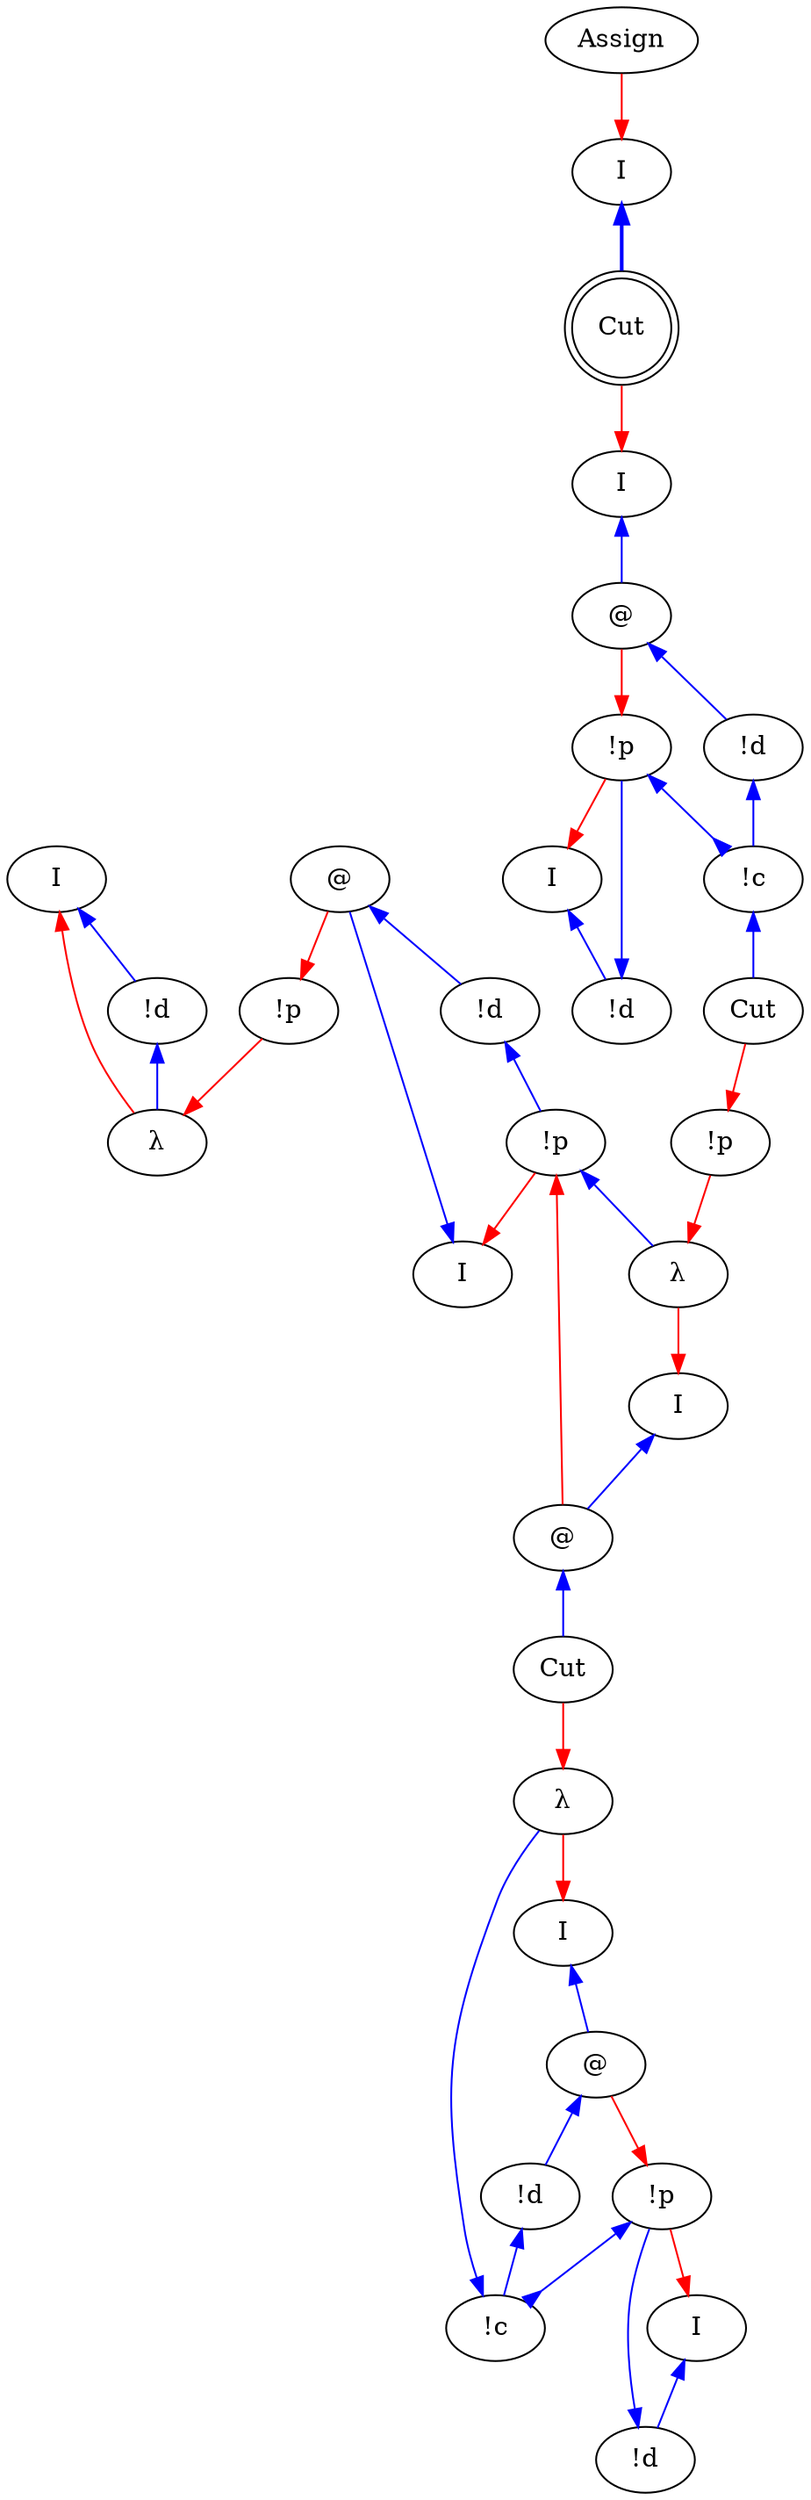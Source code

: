 digraph {
rankdir="TB"
"I0" [label="I"]
"!d1" [label="!d"]
"λ2" [label="λ"]
"!p3" [label="!p"]
"I4" [label="I"]
"@5" [label="@"]
"!d6" [label="!d"]
"!p7" [label="!p"]
"I8" [label="I"]
"@9" [label="@"]
"I10" [label="I"]
"!d11" [label="!d"]
"!p12" [label="!p"]
"I13" [label="I"]
"@14" [label="@"]
"!d15" [label="!d"]
"!c16" [label="!c"]
"λ17" [label="λ"]
"Cut18" [label="Cut"]
"λ19" [label="λ"]
"!p20" [label="!p"]
"I21" [label="I"]
"I22" [label="I"]
"!d23" [label="!d"]
"!p24" [label="!p"]
"I25" [label="I"]
"@26" [label="@"]
"!d27" [label="!d"]
"!c28" [label="!c"]
"Assign29" [label="Assign"]
"Cut30" [label="Cut"]
"Cut31" [label="Cut",shape=doublecircle]
"!p7" -> "λ19"[color=blue,weight=1,tooltip="h34",arrowtail=normal,arrowhead=none,dir=both]
"!d6" -> "!p7"[color=blue,weight=1,tooltip="hf65",arrowtail=normal,arrowhead=none,dir=both]
"!d1" -> "λ2"[color=blue,weight=1,tooltip="i81",arrowtail=normal,arrowhead=none,dir=both]
"I0" -> "!d1"[color=blue,weight=1,tooltip="iret84",arrowtail=normal,arrowhead=none,dir=both]
"I25" -> "@26"[color=blue,weight=1,tooltip="lret19",arrowtail=normal,arrowhead=none,dir=both]
"I21" -> "Cut31"[color=blue,weight=1,tooltip="lret28",arrowtail=normal,arrowhead=none,penwidth=2,dir=both]
"I13" -> "@14"[color=blue,weight=1,tooltip="lret53",arrowtail=normal,arrowhead=none,dir=both]
"I8" -> "@9"[color=blue,weight=1,tooltip="lret62",arrowtail=normal,arrowhead=none,dir=both]
"I4" -> "@5"[color=blue,weight=1,tooltip="lret75",arrowtail=normal,arrowhead=none,dir=both]
"@26" -> "!d27"[color=blue,weight=1,tooltip="lval14",arrowtail=normal,arrowhead=none,dir=both]
"@9" -> "Cut18"[color=blue,weight=1,tooltip="lval38",arrowtail=normal,arrowhead=none,dir=both]
"@14" -> "!d15"[color=blue,weight=1,tooltip="lval48",arrowtail=normal,arrowhead=none,dir=both]
"@5" -> "!d6"[color=blue,weight=1,tooltip="lval70",arrowtail=normal,arrowhead=none,dir=both]
"@26" -> "!p24"[color=red,weight=2,tooltip="newrret18",arrowhead=normal,arrowtail=none,dir=both]
"Cut30" -> "!p20"[color=red,weight=2,tooltip="newrret27",arrowhead=normal,arrowtail=none,dir=both]
"@14" -> "!p12"[color=red,weight=2,tooltip="newrret52",arrowhead=normal,arrowtail=none,dir=both]
"@9" -> "!p7"[color=red,weight=2,tooltip="newrret61",arrowhead=normal,arrowtail=none,dir=both]
"@5" -> "!p3"[color=red,weight=2,tooltip="newrret74",arrowhead=normal,arrowtail=none,dir=both]
"!p24" -> "I22"[color=red,weight=2,tooltip="newrretf23",arrowhead=normal,arrowtail=none,dir=both]
"!p20" -> "λ19"[color=red,weight=2,tooltip="newrretf31",arrowhead=normal,arrowtail=none,dir=both]
"!p12" -> "I10"[color=red,weight=2,tooltip="newrretf57",arrowhead=normal,arrowtail=none,dir=both]
"!p7" -> "I4"[color=red,weight=2,tooltip="newrretf66",arrowhead=normal,arrowtail=none,dir=both]
"!p3" -> "λ2"[color=red,weight=2,tooltip="newrretf78",arrowhead=normal,arrowtail=none,dir=both]
"Assign29" -> "I21"[color=red,weight=2,tooltip="ret1",arrowhead=normal,arrowtail=none,dir=both]
"λ19" -> "I8"[color=red,weight=2,tooltip="ret35",arrowhead=normal,arrowtail=none,dir=both]
"λ17" -> "I13"[color=red,weight=2,tooltip="ret42",arrowhead=normal,arrowtail=none,dir=both]
"Cut31" -> "I25"[color=red,weight=2,tooltip="ret8",arrowhead=normal,arrowtail=none,dir=both]
"λ2" -> "I0"[color=red,weight=2,tooltip="ret82",arrowhead=normal,arrowtail=none,dir=both]
"Cut18" -> "λ17"[color=red,weight=2,tooltip="rval39",arrowhead=normal,arrowtail=none,dir=both]
"!c28" -> "Cut30"[color=blue,weight=1,tooltip="x7",arrowtail=normal,arrowhead=none,dir=both]
"!d27" -> "!c28"[color=blue,weight=1,tooltip="xA9",arrowtail=normal,arrowhead=none,dir=both]
"!p24" -> "!c28"[color=blue,weight=1,tooltip="xB10",arrowtail=normal,arrowhead=inv,dir=both]
"!d23" -> "!p24"[color=blue,weight=1,tooltip="xBf22",arrowtail=normal,arrowhead=none,dir=both]
"I22" -> "!d23"[color=blue,weight=1,tooltip="xret26",arrowtail=normal,arrowhead=none,dir=both]
"!c16" -> "λ17"[color=blue,weight=1,tooltip="y41",arrowtail=normal,arrowhead=none,dir=both]
"!d15" -> "!c16"[color=blue,weight=1,tooltip="yA43",arrowtail=normal,arrowhead=none,dir=both]
"!p12" -> "!c16"[color=blue,weight=1,tooltip="yB44",arrowtail=normal,arrowhead=inv,dir=both]
"!d11" -> "!p12"[color=blue,weight=1,tooltip="yBf56",arrowtail=normal,arrowhead=none,dir=both]
"I10" -> "!d11"[color=blue,weight=1,tooltip="yret60",arrowtail=normal,arrowhead=none,dir=both]
}
